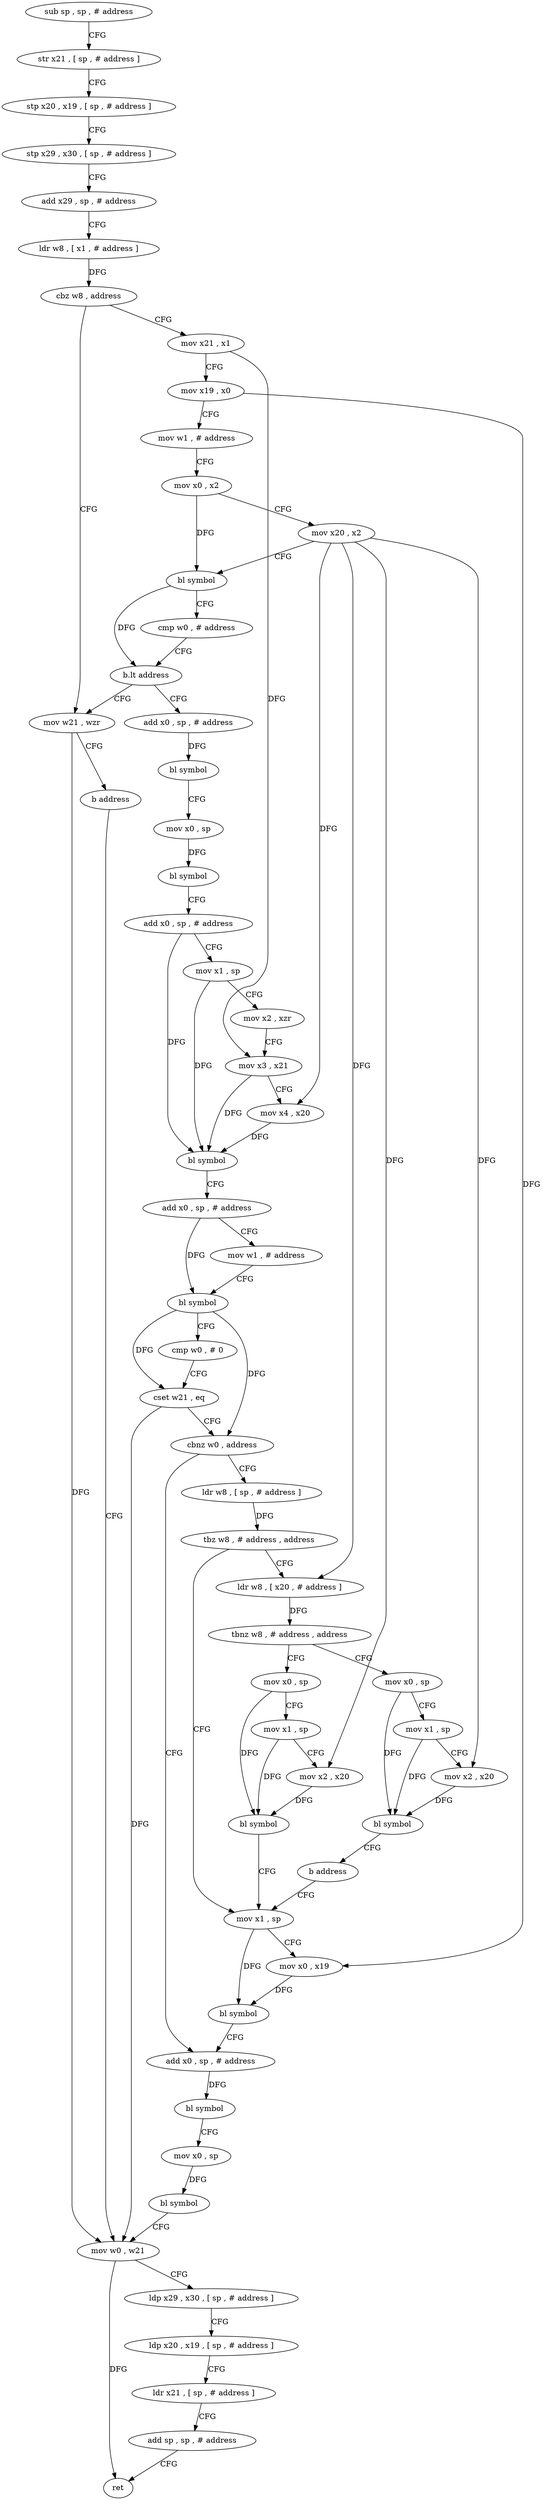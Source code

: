 digraph "func" {
"4231040" [label = "sub sp , sp , # address" ]
"4231044" [label = "str x21 , [ sp , # address ]" ]
"4231048" [label = "stp x20 , x19 , [ sp , # address ]" ]
"4231052" [label = "stp x29 , x30 , [ sp , # address ]" ]
"4231056" [label = "add x29 , sp , # address" ]
"4231060" [label = "ldr w8 , [ x1 , # address ]" ]
"4231064" [label = "cbz w8 , address" ]
"4231200" [label = "mov w21 , wzr" ]
"4231068" [label = "mov x21 , x1" ]
"4231204" [label = "b address" ]
"4231252" [label = "mov w0 , w21" ]
"4231072" [label = "mov x19 , x0" ]
"4231076" [label = "mov w1 , # address" ]
"4231080" [label = "mov x0 , x2" ]
"4231084" [label = "mov x20 , x2" ]
"4231088" [label = "bl symbol" ]
"4231092" [label = "cmp w0 , # address" ]
"4231096" [label = "b.lt address" ]
"4231100" [label = "add x0 , sp , # address" ]
"4231256" [label = "ldp x29 , x30 , [ sp , # address ]" ]
"4231260" [label = "ldp x20 , x19 , [ sp , # address ]" ]
"4231264" [label = "ldr x21 , [ sp , # address ]" ]
"4231268" [label = "add sp , sp , # address" ]
"4231272" [label = "ret" ]
"4231104" [label = "bl symbol" ]
"4231108" [label = "mov x0 , sp" ]
"4231112" [label = "bl symbol" ]
"4231116" [label = "add x0 , sp , # address" ]
"4231120" [label = "mov x1 , sp" ]
"4231124" [label = "mov x2 , xzr" ]
"4231128" [label = "mov x3 , x21" ]
"4231132" [label = "mov x4 , x20" ]
"4231136" [label = "bl symbol" ]
"4231140" [label = "add x0 , sp , # address" ]
"4231144" [label = "mov w1 , # address" ]
"4231148" [label = "bl symbol" ]
"4231152" [label = "cmp w0 , # 0" ]
"4231156" [label = "cset w21 , eq" ]
"4231160" [label = "cbnz w0 , address" ]
"4231236" [label = "add x0 , sp , # address" ]
"4231164" [label = "ldr w8 , [ sp , # address ]" ]
"4231240" [label = "bl symbol" ]
"4231244" [label = "mov x0 , sp" ]
"4231248" [label = "bl symbol" ]
"4231168" [label = "tbz w8 , # address , address" ]
"4231224" [label = "mov x1 , sp" ]
"4231172" [label = "ldr w8 , [ x20 , # address ]" ]
"4231228" [label = "mov x0 , x19" ]
"4231232" [label = "bl symbol" ]
"4231176" [label = "tbnz w8 , # address , address" ]
"4231208" [label = "mov x0 , sp" ]
"4231180" [label = "mov x0 , sp" ]
"4231212" [label = "mov x1 , sp" ]
"4231216" [label = "mov x2 , x20" ]
"4231220" [label = "bl symbol" ]
"4231184" [label = "mov x1 , sp" ]
"4231188" [label = "mov x2 , x20" ]
"4231192" [label = "bl symbol" ]
"4231196" [label = "b address" ]
"4231040" -> "4231044" [ label = "CFG" ]
"4231044" -> "4231048" [ label = "CFG" ]
"4231048" -> "4231052" [ label = "CFG" ]
"4231052" -> "4231056" [ label = "CFG" ]
"4231056" -> "4231060" [ label = "CFG" ]
"4231060" -> "4231064" [ label = "DFG" ]
"4231064" -> "4231200" [ label = "CFG" ]
"4231064" -> "4231068" [ label = "CFG" ]
"4231200" -> "4231204" [ label = "CFG" ]
"4231200" -> "4231252" [ label = "DFG" ]
"4231068" -> "4231072" [ label = "CFG" ]
"4231068" -> "4231128" [ label = "DFG" ]
"4231204" -> "4231252" [ label = "CFG" ]
"4231252" -> "4231256" [ label = "CFG" ]
"4231252" -> "4231272" [ label = "DFG" ]
"4231072" -> "4231076" [ label = "CFG" ]
"4231072" -> "4231228" [ label = "DFG" ]
"4231076" -> "4231080" [ label = "CFG" ]
"4231080" -> "4231084" [ label = "CFG" ]
"4231080" -> "4231088" [ label = "DFG" ]
"4231084" -> "4231088" [ label = "CFG" ]
"4231084" -> "4231132" [ label = "DFG" ]
"4231084" -> "4231172" [ label = "DFG" ]
"4231084" -> "4231216" [ label = "DFG" ]
"4231084" -> "4231188" [ label = "DFG" ]
"4231088" -> "4231092" [ label = "CFG" ]
"4231088" -> "4231096" [ label = "DFG" ]
"4231092" -> "4231096" [ label = "CFG" ]
"4231096" -> "4231200" [ label = "CFG" ]
"4231096" -> "4231100" [ label = "CFG" ]
"4231100" -> "4231104" [ label = "DFG" ]
"4231256" -> "4231260" [ label = "CFG" ]
"4231260" -> "4231264" [ label = "CFG" ]
"4231264" -> "4231268" [ label = "CFG" ]
"4231268" -> "4231272" [ label = "CFG" ]
"4231104" -> "4231108" [ label = "CFG" ]
"4231108" -> "4231112" [ label = "DFG" ]
"4231112" -> "4231116" [ label = "CFG" ]
"4231116" -> "4231120" [ label = "CFG" ]
"4231116" -> "4231136" [ label = "DFG" ]
"4231120" -> "4231124" [ label = "CFG" ]
"4231120" -> "4231136" [ label = "DFG" ]
"4231124" -> "4231128" [ label = "CFG" ]
"4231128" -> "4231132" [ label = "CFG" ]
"4231128" -> "4231136" [ label = "DFG" ]
"4231132" -> "4231136" [ label = "DFG" ]
"4231136" -> "4231140" [ label = "CFG" ]
"4231140" -> "4231144" [ label = "CFG" ]
"4231140" -> "4231148" [ label = "DFG" ]
"4231144" -> "4231148" [ label = "CFG" ]
"4231148" -> "4231152" [ label = "CFG" ]
"4231148" -> "4231156" [ label = "DFG" ]
"4231148" -> "4231160" [ label = "DFG" ]
"4231152" -> "4231156" [ label = "CFG" ]
"4231156" -> "4231160" [ label = "CFG" ]
"4231156" -> "4231252" [ label = "DFG" ]
"4231160" -> "4231236" [ label = "CFG" ]
"4231160" -> "4231164" [ label = "CFG" ]
"4231236" -> "4231240" [ label = "DFG" ]
"4231164" -> "4231168" [ label = "DFG" ]
"4231240" -> "4231244" [ label = "CFG" ]
"4231244" -> "4231248" [ label = "DFG" ]
"4231248" -> "4231252" [ label = "CFG" ]
"4231168" -> "4231224" [ label = "CFG" ]
"4231168" -> "4231172" [ label = "CFG" ]
"4231224" -> "4231228" [ label = "CFG" ]
"4231224" -> "4231232" [ label = "DFG" ]
"4231172" -> "4231176" [ label = "DFG" ]
"4231228" -> "4231232" [ label = "DFG" ]
"4231232" -> "4231236" [ label = "CFG" ]
"4231176" -> "4231208" [ label = "CFG" ]
"4231176" -> "4231180" [ label = "CFG" ]
"4231208" -> "4231212" [ label = "CFG" ]
"4231208" -> "4231220" [ label = "DFG" ]
"4231180" -> "4231184" [ label = "CFG" ]
"4231180" -> "4231192" [ label = "DFG" ]
"4231212" -> "4231216" [ label = "CFG" ]
"4231212" -> "4231220" [ label = "DFG" ]
"4231216" -> "4231220" [ label = "DFG" ]
"4231220" -> "4231224" [ label = "CFG" ]
"4231184" -> "4231188" [ label = "CFG" ]
"4231184" -> "4231192" [ label = "DFG" ]
"4231188" -> "4231192" [ label = "DFG" ]
"4231192" -> "4231196" [ label = "CFG" ]
"4231196" -> "4231224" [ label = "CFG" ]
}
